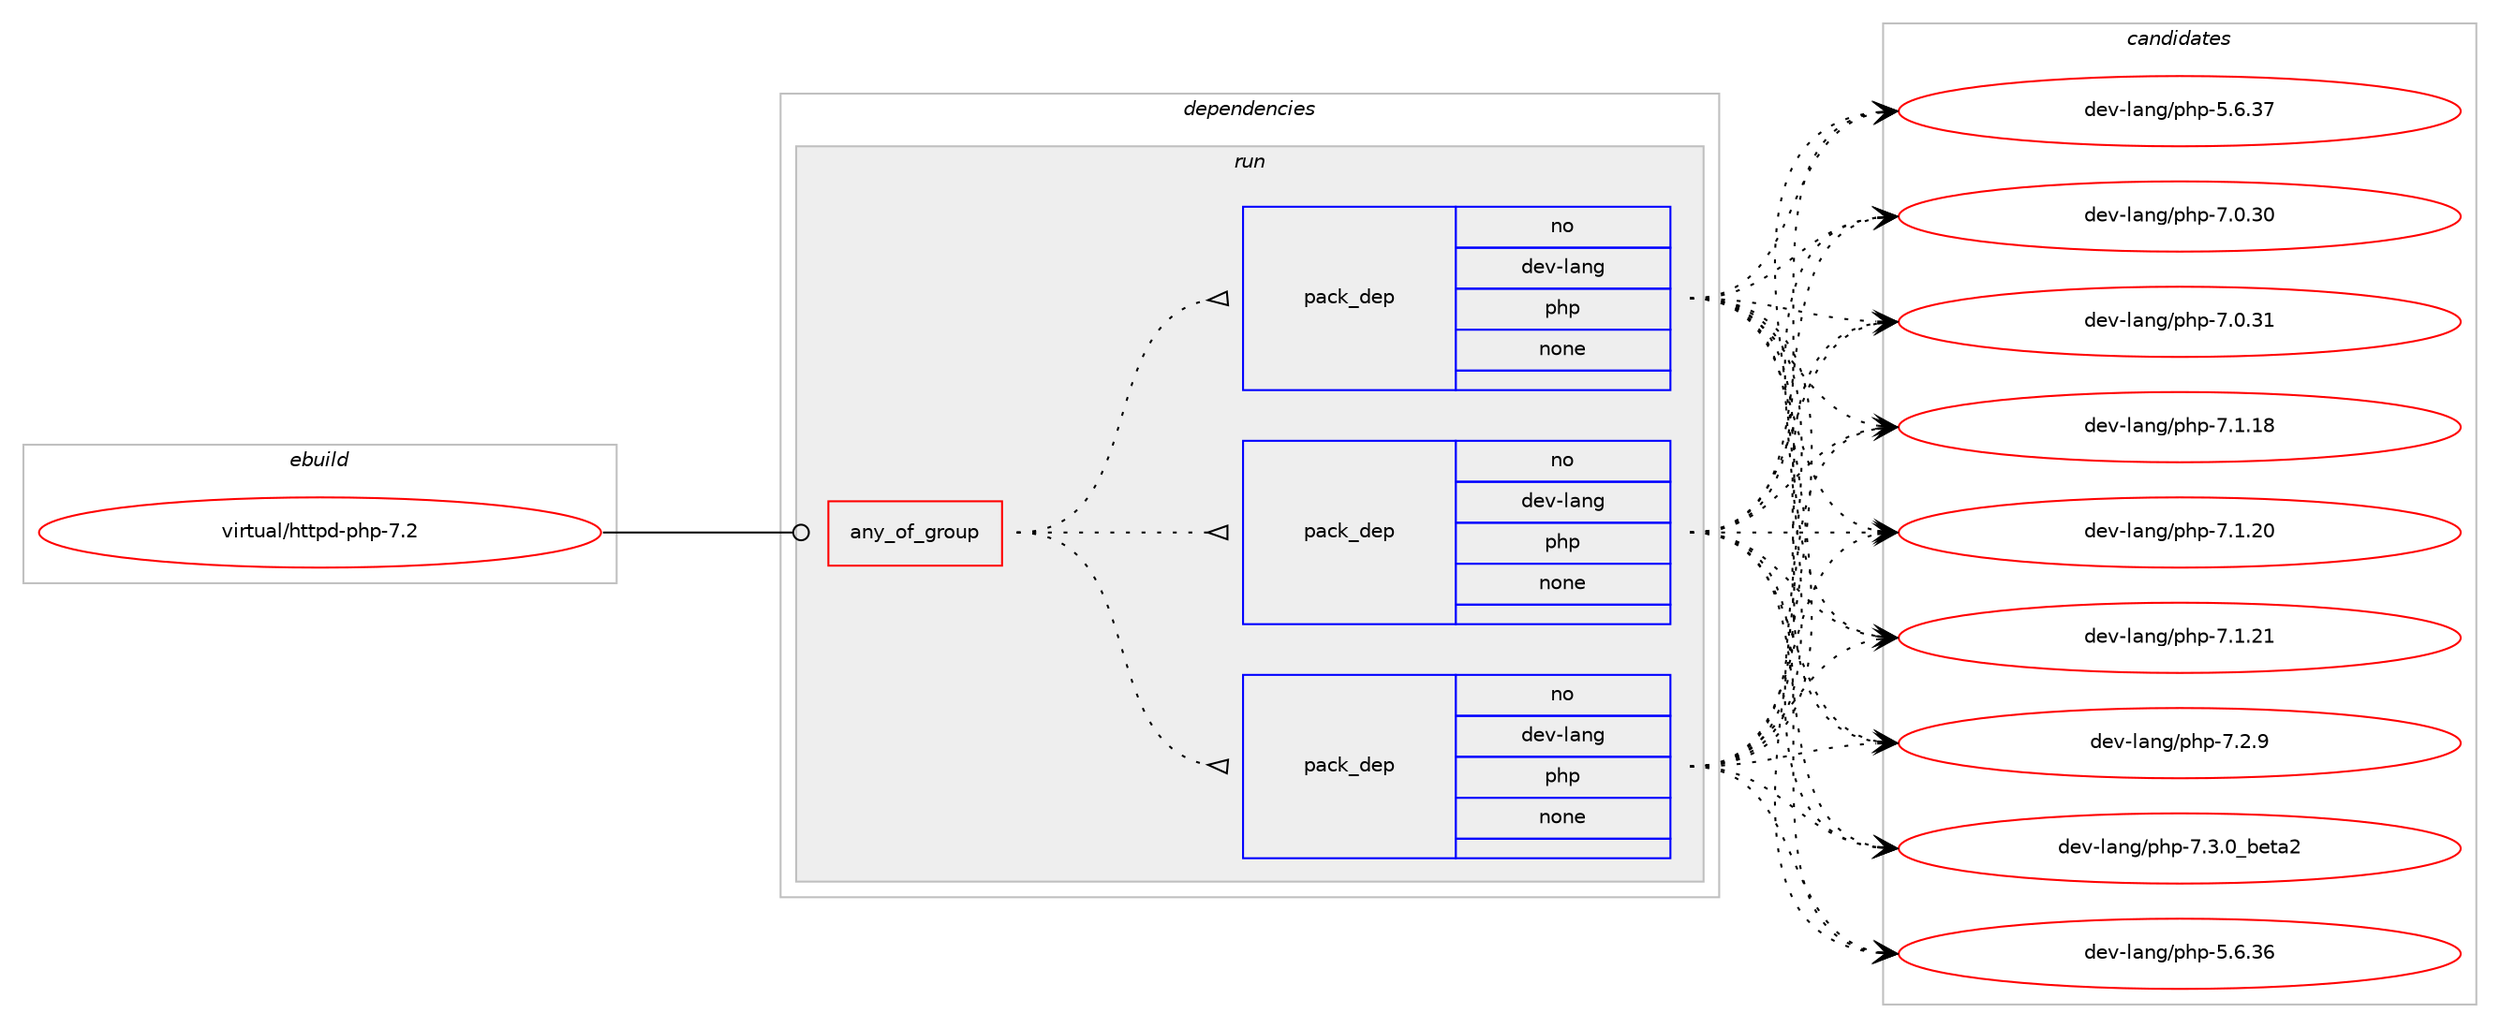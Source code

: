 digraph prolog {

# *************
# Graph options
# *************

newrank=true;
concentrate=true;
compound=true;
graph [rankdir=LR,fontname=Helvetica,fontsize=10,ranksep=1.5];#, ranksep=2.5, nodesep=0.2];
edge  [arrowhead=vee];
node  [fontname=Helvetica,fontsize=10];

# **********
# The ebuild
# **********

subgraph cluster_leftcol {
color=gray;
rank=same;
label=<<i>ebuild</i>>;
id [label="virtual/httpd-php-7.2", color=red, width=4, href="../virtual/httpd-php-7.2.svg"];
}

# ****************
# The dependencies
# ****************

subgraph cluster_midcol {
color=gray;
label=<<i>dependencies</i>>;
subgraph cluster_compile {
fillcolor="#eeeeee";
style=filled;
label=<<i>compile</i>>;
}
subgraph cluster_compileandrun {
fillcolor="#eeeeee";
style=filled;
label=<<i>compile and run</i>>;
}
subgraph cluster_run {
fillcolor="#eeeeee";
style=filled;
label=<<i>run</i>>;
subgraph any223 {
dependency13665 [label=<<TABLE BORDER="0" CELLBORDER="1" CELLSPACING="0" CELLPADDING="4"><TR><TD CELLPADDING="10">any_of_group</TD></TR></TABLE>>, shape=none, color=red];subgraph pack9200 {
dependency13666 [label=<<TABLE BORDER="0" CELLBORDER="1" CELLSPACING="0" CELLPADDING="4" WIDTH="220"><TR><TD ROWSPAN="6" CELLPADDING="30">pack_dep</TD></TR><TR><TD WIDTH="110">no</TD></TR><TR><TD>dev-lang</TD></TR><TR><TD>php</TD></TR><TR><TD>none</TD></TR><TR><TD></TD></TR></TABLE>>, shape=none, color=blue];
}
dependency13665:e -> dependency13666:w [weight=20,style="dotted",arrowhead="oinv"];
subgraph pack9201 {
dependency13667 [label=<<TABLE BORDER="0" CELLBORDER="1" CELLSPACING="0" CELLPADDING="4" WIDTH="220"><TR><TD ROWSPAN="6" CELLPADDING="30">pack_dep</TD></TR><TR><TD WIDTH="110">no</TD></TR><TR><TD>dev-lang</TD></TR><TR><TD>php</TD></TR><TR><TD>none</TD></TR><TR><TD></TD></TR></TABLE>>, shape=none, color=blue];
}
dependency13665:e -> dependency13667:w [weight=20,style="dotted",arrowhead="oinv"];
subgraph pack9202 {
dependency13668 [label=<<TABLE BORDER="0" CELLBORDER="1" CELLSPACING="0" CELLPADDING="4" WIDTH="220"><TR><TD ROWSPAN="6" CELLPADDING="30">pack_dep</TD></TR><TR><TD WIDTH="110">no</TD></TR><TR><TD>dev-lang</TD></TR><TR><TD>php</TD></TR><TR><TD>none</TD></TR><TR><TD></TD></TR></TABLE>>, shape=none, color=blue];
}
dependency13665:e -> dependency13668:w [weight=20,style="dotted",arrowhead="oinv"];
}
id:e -> dependency13665:w [weight=20,style="solid",arrowhead="odot"];
}
}

# **************
# The candidates
# **************

subgraph cluster_choices {
rank=same;
color=gray;
label=<<i>candidates</i>>;

subgraph choice9200 {
color=black;
nodesep=1;
choice10010111845108971101034711210411245534654465154 [label="dev-lang/php-5.6.36", color=red, width=4,href="../dev-lang/php-5.6.36.svg"];
choice10010111845108971101034711210411245534654465155 [label="dev-lang/php-5.6.37", color=red, width=4,href="../dev-lang/php-5.6.37.svg"];
choice10010111845108971101034711210411245554648465148 [label="dev-lang/php-7.0.30", color=red, width=4,href="../dev-lang/php-7.0.30.svg"];
choice10010111845108971101034711210411245554648465149 [label="dev-lang/php-7.0.31", color=red, width=4,href="../dev-lang/php-7.0.31.svg"];
choice10010111845108971101034711210411245554649464956 [label="dev-lang/php-7.1.18", color=red, width=4,href="../dev-lang/php-7.1.18.svg"];
choice10010111845108971101034711210411245554649465048 [label="dev-lang/php-7.1.20", color=red, width=4,href="../dev-lang/php-7.1.20.svg"];
choice10010111845108971101034711210411245554649465049 [label="dev-lang/php-7.1.21", color=red, width=4,href="../dev-lang/php-7.1.21.svg"];
choice100101118451089711010347112104112455546504657 [label="dev-lang/php-7.2.9", color=red, width=4,href="../dev-lang/php-7.2.9.svg"];
choice10010111845108971101034711210411245554651464895981011169750 [label="dev-lang/php-7.3.0_beta2", color=red, width=4,href="../dev-lang/php-7.3.0_beta2.svg"];
dependency13666:e -> choice10010111845108971101034711210411245534654465154:w [style=dotted,weight="100"];
dependency13666:e -> choice10010111845108971101034711210411245534654465155:w [style=dotted,weight="100"];
dependency13666:e -> choice10010111845108971101034711210411245554648465148:w [style=dotted,weight="100"];
dependency13666:e -> choice10010111845108971101034711210411245554648465149:w [style=dotted,weight="100"];
dependency13666:e -> choice10010111845108971101034711210411245554649464956:w [style=dotted,weight="100"];
dependency13666:e -> choice10010111845108971101034711210411245554649465048:w [style=dotted,weight="100"];
dependency13666:e -> choice10010111845108971101034711210411245554649465049:w [style=dotted,weight="100"];
dependency13666:e -> choice100101118451089711010347112104112455546504657:w [style=dotted,weight="100"];
dependency13666:e -> choice10010111845108971101034711210411245554651464895981011169750:w [style=dotted,weight="100"];
}
subgraph choice9201 {
color=black;
nodesep=1;
choice10010111845108971101034711210411245534654465154 [label="dev-lang/php-5.6.36", color=red, width=4,href="../dev-lang/php-5.6.36.svg"];
choice10010111845108971101034711210411245534654465155 [label="dev-lang/php-5.6.37", color=red, width=4,href="../dev-lang/php-5.6.37.svg"];
choice10010111845108971101034711210411245554648465148 [label="dev-lang/php-7.0.30", color=red, width=4,href="../dev-lang/php-7.0.30.svg"];
choice10010111845108971101034711210411245554648465149 [label="dev-lang/php-7.0.31", color=red, width=4,href="../dev-lang/php-7.0.31.svg"];
choice10010111845108971101034711210411245554649464956 [label="dev-lang/php-7.1.18", color=red, width=4,href="../dev-lang/php-7.1.18.svg"];
choice10010111845108971101034711210411245554649465048 [label="dev-lang/php-7.1.20", color=red, width=4,href="../dev-lang/php-7.1.20.svg"];
choice10010111845108971101034711210411245554649465049 [label="dev-lang/php-7.1.21", color=red, width=4,href="../dev-lang/php-7.1.21.svg"];
choice100101118451089711010347112104112455546504657 [label="dev-lang/php-7.2.9", color=red, width=4,href="../dev-lang/php-7.2.9.svg"];
choice10010111845108971101034711210411245554651464895981011169750 [label="dev-lang/php-7.3.0_beta2", color=red, width=4,href="../dev-lang/php-7.3.0_beta2.svg"];
dependency13667:e -> choice10010111845108971101034711210411245534654465154:w [style=dotted,weight="100"];
dependency13667:e -> choice10010111845108971101034711210411245534654465155:w [style=dotted,weight="100"];
dependency13667:e -> choice10010111845108971101034711210411245554648465148:w [style=dotted,weight="100"];
dependency13667:e -> choice10010111845108971101034711210411245554648465149:w [style=dotted,weight="100"];
dependency13667:e -> choice10010111845108971101034711210411245554649464956:w [style=dotted,weight="100"];
dependency13667:e -> choice10010111845108971101034711210411245554649465048:w [style=dotted,weight="100"];
dependency13667:e -> choice10010111845108971101034711210411245554649465049:w [style=dotted,weight="100"];
dependency13667:e -> choice100101118451089711010347112104112455546504657:w [style=dotted,weight="100"];
dependency13667:e -> choice10010111845108971101034711210411245554651464895981011169750:w [style=dotted,weight="100"];
}
subgraph choice9202 {
color=black;
nodesep=1;
choice10010111845108971101034711210411245534654465154 [label="dev-lang/php-5.6.36", color=red, width=4,href="../dev-lang/php-5.6.36.svg"];
choice10010111845108971101034711210411245534654465155 [label="dev-lang/php-5.6.37", color=red, width=4,href="../dev-lang/php-5.6.37.svg"];
choice10010111845108971101034711210411245554648465148 [label="dev-lang/php-7.0.30", color=red, width=4,href="../dev-lang/php-7.0.30.svg"];
choice10010111845108971101034711210411245554648465149 [label="dev-lang/php-7.0.31", color=red, width=4,href="../dev-lang/php-7.0.31.svg"];
choice10010111845108971101034711210411245554649464956 [label="dev-lang/php-7.1.18", color=red, width=4,href="../dev-lang/php-7.1.18.svg"];
choice10010111845108971101034711210411245554649465048 [label="dev-lang/php-7.1.20", color=red, width=4,href="../dev-lang/php-7.1.20.svg"];
choice10010111845108971101034711210411245554649465049 [label="dev-lang/php-7.1.21", color=red, width=4,href="../dev-lang/php-7.1.21.svg"];
choice100101118451089711010347112104112455546504657 [label="dev-lang/php-7.2.9", color=red, width=4,href="../dev-lang/php-7.2.9.svg"];
choice10010111845108971101034711210411245554651464895981011169750 [label="dev-lang/php-7.3.0_beta2", color=red, width=4,href="../dev-lang/php-7.3.0_beta2.svg"];
dependency13668:e -> choice10010111845108971101034711210411245534654465154:w [style=dotted,weight="100"];
dependency13668:e -> choice10010111845108971101034711210411245534654465155:w [style=dotted,weight="100"];
dependency13668:e -> choice10010111845108971101034711210411245554648465148:w [style=dotted,weight="100"];
dependency13668:e -> choice10010111845108971101034711210411245554648465149:w [style=dotted,weight="100"];
dependency13668:e -> choice10010111845108971101034711210411245554649464956:w [style=dotted,weight="100"];
dependency13668:e -> choice10010111845108971101034711210411245554649465048:w [style=dotted,weight="100"];
dependency13668:e -> choice10010111845108971101034711210411245554649465049:w [style=dotted,weight="100"];
dependency13668:e -> choice100101118451089711010347112104112455546504657:w [style=dotted,weight="100"];
dependency13668:e -> choice10010111845108971101034711210411245554651464895981011169750:w [style=dotted,weight="100"];
}
}

}

